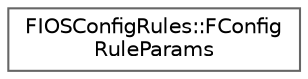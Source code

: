 digraph "Graphical Class Hierarchy"
{
 // INTERACTIVE_SVG=YES
 // LATEX_PDF_SIZE
  bgcolor="transparent";
  edge [fontname=Helvetica,fontsize=10,labelfontname=Helvetica,labelfontsize=10];
  node [fontname=Helvetica,fontsize=10,shape=box,height=0.2,width=0.4];
  rankdir="LR";
  Node0 [id="Node000000",label="FIOSConfigRules::FConfig\lRuleParams",height=0.2,width=0.4,color="grey40", fillcolor="white", style="filled",URL="$d5/db8/structFIOSConfigRules_1_1FConfigRuleParams.html",tooltip=" "];
}
